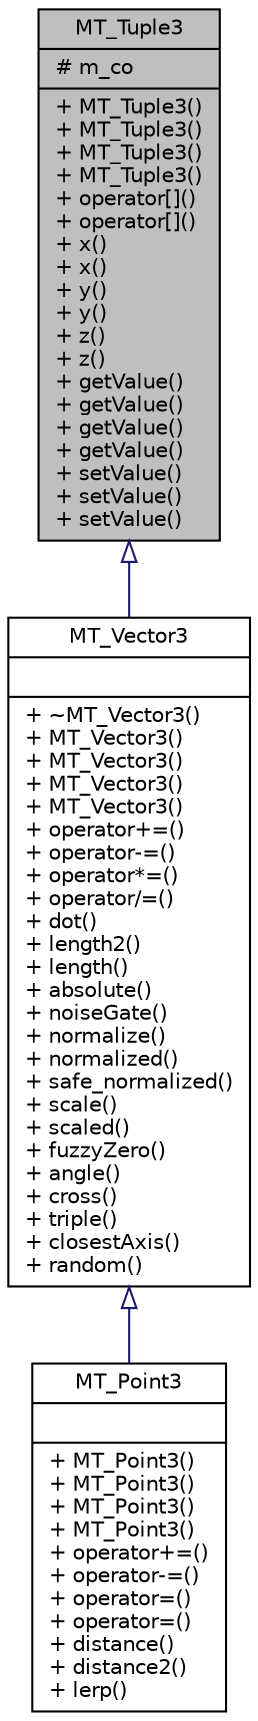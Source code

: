 digraph G
{
  edge [fontname="Helvetica",fontsize="10",labelfontname="Helvetica",labelfontsize="10"];
  node [fontname="Helvetica",fontsize="10",shape=record];
  Node1 [label="{MT_Tuple3\n|# m_co\l|+ MT_Tuple3()\l+ MT_Tuple3()\l+ MT_Tuple3()\l+ MT_Tuple3()\l+ operator[]()\l+ operator[]()\l+ x()\l+ x()\l+ y()\l+ y()\l+ z()\l+ z()\l+ getValue()\l+ getValue()\l+ getValue()\l+ getValue()\l+ setValue()\l+ setValue()\l+ setValue()\l}",height=0.2,width=0.4,color="black", fillcolor="grey75", style="filled" fontcolor="black"];
  Node1 -> Node2 [dir=back,color="midnightblue",fontsize="10",style="solid",arrowtail="empty",fontname="Helvetica"];
  Node2 [label="{MT_Vector3\n||+ ~MT_Vector3()\l+ MT_Vector3()\l+ MT_Vector3()\l+ MT_Vector3()\l+ MT_Vector3()\l+ operator+=()\l+ operator-=()\l+ operator*=()\l+ operator/=()\l+ dot()\l+ length2()\l+ length()\l+ absolute()\l+ noiseGate()\l+ normalize()\l+ normalized()\l+ safe_normalized()\l+ scale()\l+ scaled()\l+ fuzzyZero()\l+ angle()\l+ cross()\l+ triple()\l+ closestAxis()\l+ random()\l}",height=0.2,width=0.4,color="black", fillcolor="white", style="filled",URL="$d6/d9d/classMT__Vector3.html"];
  Node2 -> Node3 [dir=back,color="midnightblue",fontsize="10",style="solid",arrowtail="empty",fontname="Helvetica"];
  Node3 [label="{MT_Point3\n||+ MT_Point3()\l+ MT_Point3()\l+ MT_Point3()\l+ MT_Point3()\l+ operator+=()\l+ operator-=()\l+ operator=()\l+ operator=()\l+ distance()\l+ distance2()\l+ lerp()\l}",height=0.2,width=0.4,color="black", fillcolor="white", style="filled",URL="$d0/d9e/classMT__Point3.html"];
}
